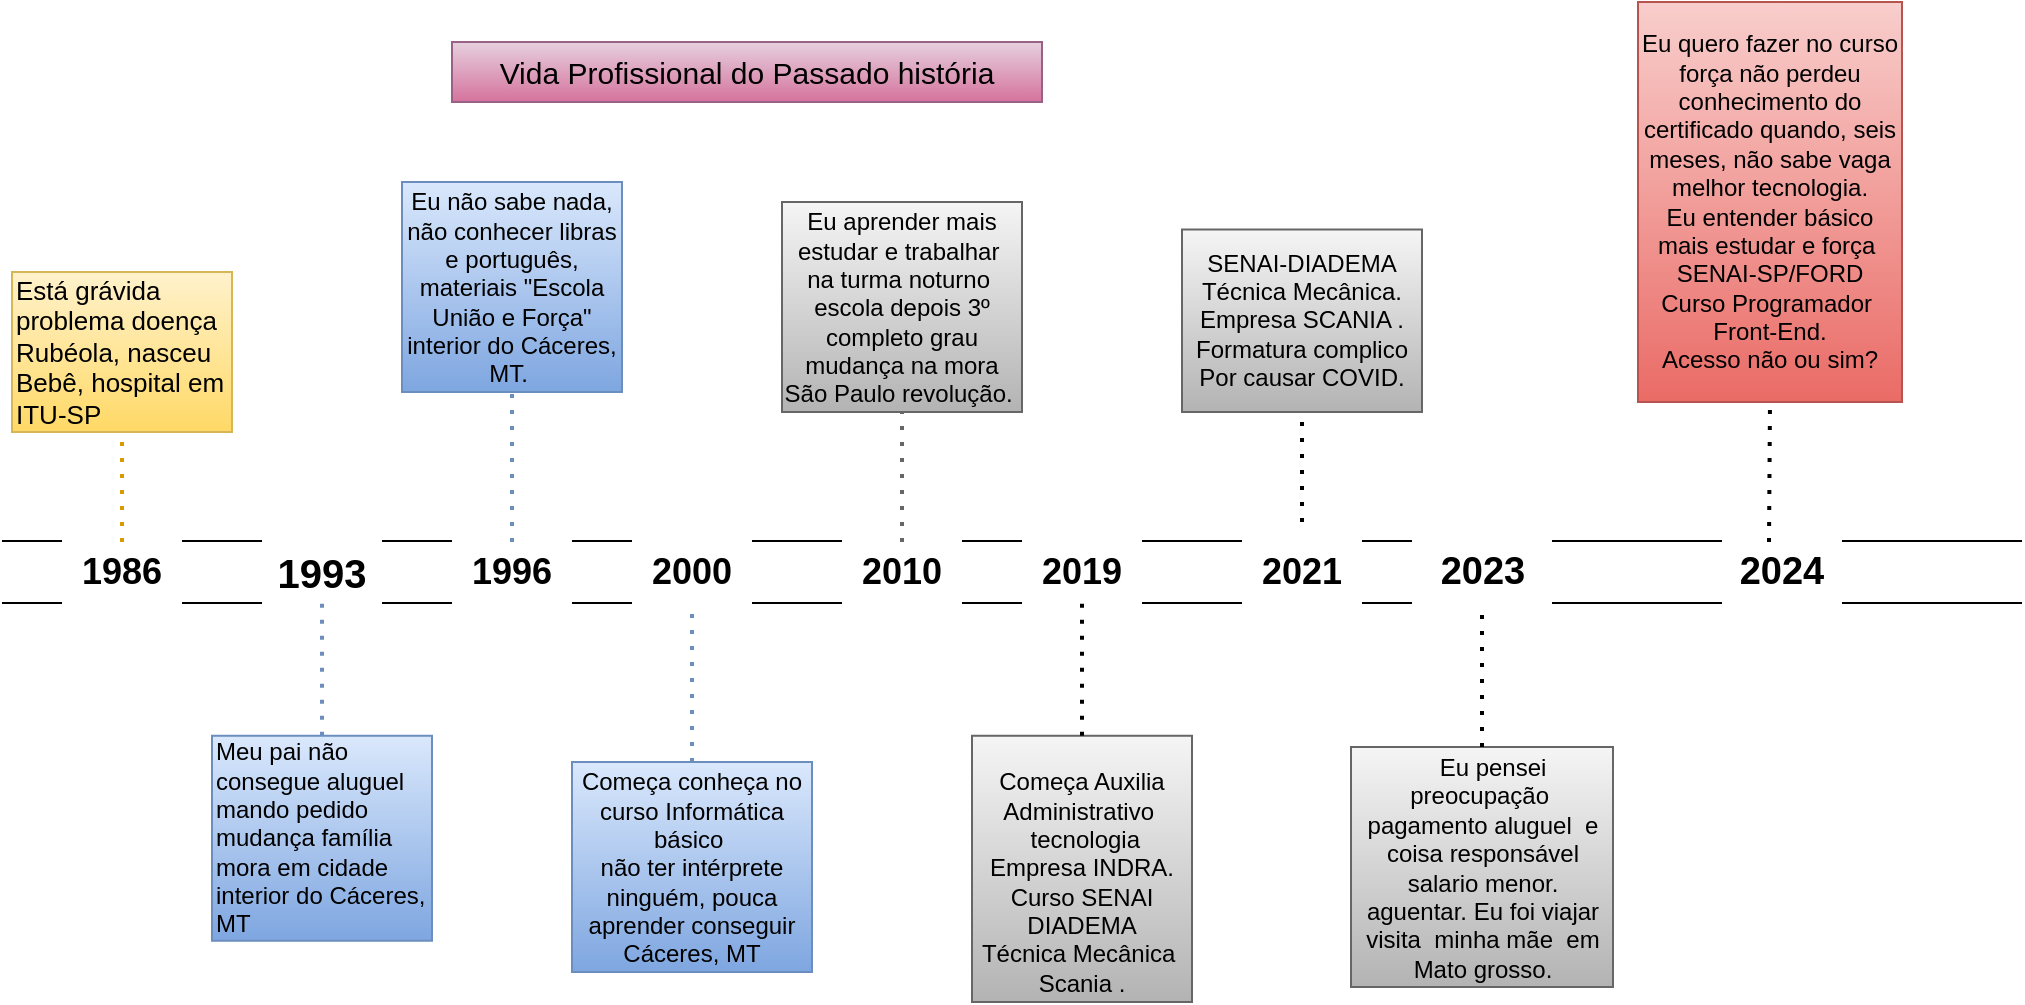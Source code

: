 <mxfile version="24.0.2" type="github">
  <diagram name="Página-1" id="0bmYL0jAxuK6_Wu-7RMs">
    <mxGraphModel dx="928" dy="629" grid="1" gridSize="10" guides="1" tooltips="1" connect="1" arrows="1" fold="1" page="1" pageScale="1" pageWidth="827" pageHeight="1169" math="0" shadow="0">
      <root>
        <mxCell id="0" />
        <mxCell id="1" parent="0" />
        <mxCell id="NvNLslQ3G4zhTok9_TeT-10" value="&lt;div style=&quot;&quot;&gt;&lt;span style=&quot;background-color: initial; font-size: 13px;&quot;&gt;Está grávida problema doença Rubéola, nasceu Bebê, hospital em ITU-SP&amp;nbsp;&lt;/span&gt;&lt;/div&gt;" style="whiteSpace=wrap;html=1;align=left;labelBackgroundColor=none;rounded=0;fillColor=#fff2cc;strokeColor=#d6b656;gradientColor=#ffd966;" parent="1" vertex="1">
          <mxGeometry x="15" y="165" width="110" height="80" as="geometry" />
        </mxCell>
        <mxCell id="NvNLslQ3G4zhTok9_TeT-27" value="&lt;div style=&quot;&quot;&gt;&lt;span style=&quot;background-color: initial;&quot;&gt;Meu pai não consegue aluguel mando pedido mudança família mora em cidade interior do Cáceres, MT&amp;nbsp;&lt;/span&gt;&lt;/div&gt;" style="whiteSpace=wrap;html=1;align=left;labelBackgroundColor=none;rounded=0;fillColor=#dae8fc;gradientColor=#7ea6e0;strokeColor=#6c8ebf;" parent="1" vertex="1">
          <mxGeometry x="115" y="396.88" width="110" height="102.5" as="geometry" />
        </mxCell>
        <mxCell id="NvNLslQ3G4zhTok9_TeT-33" value="Eu não sabe nada,&lt;div&gt;não conhecer libras e português, materiais &quot;Escola União e Força&quot; interior do Cáceres, MT.&amp;nbsp;&lt;/div&gt;" style="whiteSpace=wrap;html=1;labelBackgroundColor=none;rounded=0;fillColor=#dae8fc;gradientColor=#7ea6e0;strokeColor=#6c8ebf;" parent="1" vertex="1">
          <mxGeometry x="210" y="120" width="110" height="105" as="geometry" />
        </mxCell>
        <mxCell id="NvNLslQ3G4zhTok9_TeT-39" value="Começa conheça no curso Informática básico&amp;nbsp;&lt;div&gt;não ter intérprete ninguém, pouca aprender conseguir&lt;/div&gt;&lt;div&gt;Cáceres, MT&lt;/div&gt;" style="whiteSpace=wrap;html=1;labelBackgroundColor=none;fillColor=#dae8fc;gradientColor=#7ea6e0;strokeColor=#6c8ebf;" parent="1" vertex="1">
          <mxGeometry x="295" y="410" width="120" height="105" as="geometry" />
        </mxCell>
        <mxCell id="NvNLslQ3G4zhTok9_TeT-46" value="Eu aprender mais estudar e trabalhar&amp;nbsp; na turma noturno&amp;nbsp; escola depois 3º completo grau mudança na mora São Paulo revolução.&amp;nbsp;" style="whiteSpace=wrap;html=1;labelBackgroundColor=none;fillColor=#f5f5f5;gradientColor=#b3b3b3;strokeColor=#666666;" parent="1" vertex="1">
          <mxGeometry x="400" y="130" width="120" height="105" as="geometry" />
        </mxCell>
        <mxCell id="NvNLslQ3G4zhTok9_TeT-51" value="SENAI-DIADEMA&lt;div&gt;Técnica Mecânica. Empresa SCANIA .&lt;/div&gt;&lt;div&gt;Formatura complico&lt;/div&gt;&lt;div&gt;Por causar COVID.&lt;/div&gt;" style="whiteSpace=wrap;html=1;labelBackgroundColor=none;fillColor=#f5f5f5;gradientColor=#b3b3b3;strokeColor=#666666;" parent="1" vertex="1">
          <mxGeometry x="600" y="143.75" width="120" height="91.25" as="geometry" />
        </mxCell>
        <mxCell id="NvNLslQ3G4zhTok9_TeT-55" value="Eu quero fazer no curso força não perdeu conhecimento do certificado quando, seis meses, não sabe vaga melhor tecnologia.&lt;div&gt;&lt;div&gt;&lt;span style=&quot;background-color: initial;&quot;&gt;Eu entender básico mais estudar e força&amp;nbsp; SENAI-SP/FORD&lt;/span&gt;&lt;br&gt;&lt;/div&gt;&lt;div&gt;Curso Programador&amp;nbsp; Front-End.&lt;/div&gt;&lt;/div&gt;&lt;div&gt;Acesso não ou sim?&lt;/div&gt;" style="whiteSpace=wrap;html=1;labelBackgroundColor=none;fillColor=#f8cecc;gradientColor=#ea6b66;strokeColor=#b85450;" parent="1" vertex="1">
          <mxGeometry x="828" y="30" width="132" height="200" as="geometry" />
        </mxCell>
        <mxCell id="d3aR_p8W2wmcyQYAqhEZ-9" value="" style="shape=link;html=1;rounded=0;width=31;" edge="1" parent="1" target="NvNLslQ3G4zhTok9_TeT-5">
          <mxGeometry width="100" relative="1" as="geometry">
            <mxPoint x="10" y="315" as="sourcePoint" />
            <mxPoint x="844" y="320" as="targetPoint" />
          </mxGeometry>
        </mxCell>
        <mxCell id="NvNLslQ3G4zhTok9_TeT-5" value="1986" style="text;html=1;align=center;verticalAlign=middle;whiteSpace=wrap;rounded=0;fontStyle=1;fontSize=18;labelBackgroundColor=none;" parent="1" vertex="1">
          <mxGeometry x="40" y="300" width="60" height="30" as="geometry" />
        </mxCell>
        <mxCell id="d3aR_p8W2wmcyQYAqhEZ-10" value="" style="endArrow=none;dashed=1;html=1;dashPattern=1 3;strokeWidth=2;rounded=0;entryX=0.5;entryY=1;entryDx=0;entryDy=0;exitX=0.5;exitY=0;exitDx=0;exitDy=0;fillColor=#ffcd28;gradientColor=#ffa500;strokeColor=#d79b00;" edge="1" parent="1" source="NvNLslQ3G4zhTok9_TeT-5" target="NvNLslQ3G4zhTok9_TeT-10">
          <mxGeometry width="50" height="50" relative="1" as="geometry">
            <mxPoint x="330" y="330" as="sourcePoint" />
            <mxPoint x="380" y="280" as="targetPoint" />
          </mxGeometry>
        </mxCell>
        <mxCell id="d3aR_p8W2wmcyQYAqhEZ-11" value="" style="shape=link;html=1;rounded=0;width=31;" edge="1" parent="1" source="NvNLslQ3G4zhTok9_TeT-5" target="NvNLslQ3G4zhTok9_TeT-20">
          <mxGeometry width="100" relative="1" as="geometry">
            <mxPoint x="125" y="325" as="sourcePoint" />
            <mxPoint x="844" y="320" as="targetPoint" />
          </mxGeometry>
        </mxCell>
        <mxCell id="NvNLslQ3G4zhTok9_TeT-20" value="1993" style="text;html=1;align=center;verticalAlign=middle;whiteSpace=wrap;rounded=0;fontStyle=1;fontSize=20;labelBackgroundColor=none;" parent="1" vertex="1">
          <mxGeometry x="140" y="300" width="60" height="30" as="geometry" />
        </mxCell>
        <mxCell id="d3aR_p8W2wmcyQYAqhEZ-12" value="" style="endArrow=none;dashed=1;html=1;dashPattern=1 3;strokeWidth=2;rounded=0;exitX=0.5;exitY=0;exitDx=0;exitDy=0;entryX=0.5;entryY=1;entryDx=0;entryDy=0;fillColor=#dae8fc;strokeColor=#6c8ebf;gradientColor=#7ea6e0;" edge="1" parent="1" source="NvNLslQ3G4zhTok9_TeT-27" target="NvNLslQ3G4zhTok9_TeT-20">
          <mxGeometry width="50" height="50" relative="1" as="geometry">
            <mxPoint x="330" y="330" as="sourcePoint" />
            <mxPoint x="380" y="280" as="targetPoint" />
          </mxGeometry>
        </mxCell>
        <mxCell id="d3aR_p8W2wmcyQYAqhEZ-13" value="" style="shape=link;html=1;rounded=0;width=31;" edge="1" parent="1" source="NvNLslQ3G4zhTok9_TeT-20" target="NvNLslQ3G4zhTok9_TeT-35">
          <mxGeometry width="100" relative="1" as="geometry">
            <mxPoint x="220" y="315" as="sourcePoint" />
            <mxPoint x="844" y="320" as="targetPoint" />
          </mxGeometry>
        </mxCell>
        <mxCell id="NvNLslQ3G4zhTok9_TeT-35" value="&lt;b&gt;&lt;font style=&quot;font-size: 18px;&quot;&gt;1996&lt;/font&gt;&lt;/b&gt;" style="text;html=1;align=center;verticalAlign=middle;whiteSpace=wrap;rounded=0;labelBackgroundColor=none;" parent="1" vertex="1">
          <mxGeometry x="235" y="300" width="60" height="30" as="geometry" />
        </mxCell>
        <mxCell id="d3aR_p8W2wmcyQYAqhEZ-14" value="" style="endArrow=none;dashed=1;html=1;dashPattern=1 3;strokeWidth=2;rounded=0;entryX=0.5;entryY=1;entryDx=0;entryDy=0;fillColor=#dae8fc;gradientColor=#7ea6e0;strokeColor=#6c8ebf;exitX=0.5;exitY=0;exitDx=0;exitDy=0;" edge="1" parent="1" source="NvNLslQ3G4zhTok9_TeT-35" target="NvNLslQ3G4zhTok9_TeT-33">
          <mxGeometry width="50" height="50" relative="1" as="geometry">
            <mxPoint x="290" y="300" as="sourcePoint" />
            <mxPoint x="340" y="250" as="targetPoint" />
          </mxGeometry>
        </mxCell>
        <mxCell id="d3aR_p8W2wmcyQYAqhEZ-16" value="" style="shape=link;html=1;rounded=0;width=31;" edge="1" parent="1" source="NvNLslQ3G4zhTok9_TeT-35" target="NvNLslQ3G4zhTok9_TeT-37">
          <mxGeometry width="100" relative="1" as="geometry">
            <mxPoint x="320" y="315" as="sourcePoint" />
            <mxPoint x="844" y="320" as="targetPoint" />
          </mxGeometry>
        </mxCell>
        <mxCell id="NvNLslQ3G4zhTok9_TeT-37" value="&lt;b&gt;&lt;font style=&quot;font-size: 18px;&quot;&gt;2000&lt;/font&gt;&lt;/b&gt;" style="text;html=1;align=center;verticalAlign=middle;whiteSpace=wrap;rounded=0;labelBackgroundColor=none;" parent="1" vertex="1">
          <mxGeometry x="325" y="300" width="60" height="30" as="geometry" />
        </mxCell>
        <mxCell id="d3aR_p8W2wmcyQYAqhEZ-17" value="" style="endArrow=none;dashed=1;html=1;dashPattern=1 3;strokeWidth=2;rounded=0;entryX=0.5;entryY=1;entryDx=0;entryDy=0;fillColor=#dae8fc;gradientColor=#7ea6e0;strokeColor=#6c8ebf;exitX=0.5;exitY=0;exitDx=0;exitDy=0;" edge="1" parent="1" source="NvNLslQ3G4zhTok9_TeT-39" target="NvNLslQ3G4zhTok9_TeT-37">
          <mxGeometry width="50" height="50" relative="1" as="geometry">
            <mxPoint x="390" y="400" as="sourcePoint" />
            <mxPoint x="395" y="330" as="targetPoint" />
          </mxGeometry>
        </mxCell>
        <mxCell id="d3aR_p8W2wmcyQYAqhEZ-19" value="" style="shape=link;html=1;rounded=0;width=31;" edge="1" parent="1" source="NvNLslQ3G4zhTok9_TeT-37" target="NvNLslQ3G4zhTok9_TeT-45">
          <mxGeometry width="100" relative="1" as="geometry">
            <mxPoint x="420" y="315" as="sourcePoint" />
            <mxPoint x="844" y="320" as="targetPoint" />
          </mxGeometry>
        </mxCell>
        <mxCell id="NvNLslQ3G4zhTok9_TeT-45" value="&lt;b&gt;&lt;font style=&quot;font-size: 18px;&quot;&gt;2010&lt;/font&gt;&lt;/b&gt;" style="text;html=1;align=center;verticalAlign=middle;whiteSpace=wrap;rounded=0;labelBackgroundColor=none;" parent="1" vertex="1">
          <mxGeometry x="430" y="300" width="60" height="30" as="geometry" />
        </mxCell>
        <mxCell id="d3aR_p8W2wmcyQYAqhEZ-20" value="" style="endArrow=none;dashed=1;html=1;dashPattern=1 3;strokeWidth=2;rounded=0;exitX=0.5;exitY=0;exitDx=0;exitDy=0;entryX=0.5;entryY=1;entryDx=0;entryDy=0;fillColor=#f5f5f5;gradientColor=#b3b3b3;strokeColor=#666666;" edge="1" parent="1" source="NvNLslQ3G4zhTok9_TeT-45" target="NvNLslQ3G4zhTok9_TeT-46">
          <mxGeometry width="50" height="50" relative="1" as="geometry">
            <mxPoint x="450" y="285" as="sourcePoint" />
            <mxPoint x="500" y="235" as="targetPoint" />
          </mxGeometry>
        </mxCell>
        <mxCell id="d3aR_p8W2wmcyQYAqhEZ-22" value="" style="shape=link;html=1;rounded=0;width=31;" edge="1" parent="1" source="d3aR_p8W2wmcyQYAqhEZ-28" target="NvNLslQ3G4zhTok9_TeT-50">
          <mxGeometry width="100" relative="1" as="geometry">
            <mxPoint x="520" y="315" as="sourcePoint" />
            <mxPoint x="844" y="320" as="targetPoint" />
          </mxGeometry>
        </mxCell>
        <mxCell id="NvNLslQ3G4zhTok9_TeT-50" value="&lt;b&gt;&lt;font style=&quot;font-size: 18px;&quot;&gt;2021&lt;/font&gt;&lt;/b&gt;" style="text;html=1;align=center;verticalAlign=middle;whiteSpace=wrap;rounded=0;labelBackgroundColor=none;" parent="1" vertex="1">
          <mxGeometry x="630" y="300" width="60" height="30" as="geometry" />
        </mxCell>
        <mxCell id="d3aR_p8W2wmcyQYAqhEZ-24" style="edgeStyle=orthogonalEdgeStyle;rounded=0;orthogonalLoop=1;jettySize=auto;html=1;exitX=0.5;exitY=1;exitDx=0;exitDy=0;" edge="1" parent="1">
          <mxGeometry relative="1" as="geometry">
            <mxPoint x="893.5" y="330" as="sourcePoint" />
            <mxPoint x="893.5" y="330" as="targetPoint" />
          </mxGeometry>
        </mxCell>
        <mxCell id="d3aR_p8W2wmcyQYAqhEZ-26" value="" style="endArrow=none;dashed=1;html=1;dashPattern=1 3;strokeWidth=2;rounded=0;entryX=0.5;entryY=1;entryDx=0;entryDy=0;exitX=0.5;exitY=0;exitDx=0;exitDy=0;" edge="1" parent="1" target="NvNLslQ3G4zhTok9_TeT-55">
          <mxGeometry width="50" height="50" relative="1" as="geometry">
            <mxPoint x="893.5" y="300" as="sourcePoint" />
            <mxPoint x="750" y="250" as="targetPoint" />
          </mxGeometry>
        </mxCell>
        <mxCell id="d3aR_p8W2wmcyQYAqhEZ-27" value="&lt;font style=&quot;font-size: 15px;&quot;&gt;Vida Profissional do Passado história&lt;/font&gt;" style="text;html=1;align=center;verticalAlign=middle;whiteSpace=wrap;rounded=0;fillColor=#e6d0de;gradientColor=#d5739d;strokeColor=#996185;" vertex="1" parent="1">
          <mxGeometry x="235" y="50" width="295" height="30" as="geometry" />
        </mxCell>
        <mxCell id="d3aR_p8W2wmcyQYAqhEZ-29" value="&lt;div style=&quot;&quot;&gt;&lt;span style=&quot;background-color: initial;&quot;&gt;&amp;nbsp; &amp;nbsp;Eu pensei preocupação&amp;nbsp; pagamento aluguel&amp;nbsp; e coisa&amp;nbsp;&lt;/span&gt;&lt;span style=&quot;background-color: initial;&quot;&gt;responsável salario menor. aguentar.&amp;nbsp;&lt;/span&gt;&lt;span style=&quot;background-color: initial;&quot;&gt;Eu foi viajar visita&amp;nbsp; minha mãe&amp;nbsp; em Mato grosso.&lt;/span&gt;&lt;/div&gt;" style="text;html=1;align=center;verticalAlign=middle;whiteSpace=wrap;rounded=0;fillColor=#f5f5f5;gradientColor=#b3b3b3;strokeColor=#666666;" vertex="1" parent="1">
          <mxGeometry x="684.5" y="402.5" width="131" height="120" as="geometry" />
        </mxCell>
        <mxCell id="d3aR_p8W2wmcyQYAqhEZ-31" value="&lt;br&gt;&lt;span style=&quot;color: rgb(0, 0, 0); font-family: Helvetica; font-size: 12px; font-style: normal; font-variant-ligatures: normal; font-variant-caps: normal; font-weight: 400; letter-spacing: normal; orphans: 2; text-align: center; text-indent: 0px; text-transform: none; widows: 2; word-spacing: 0px; -webkit-text-stroke-width: 0px; white-space: normal; text-decoration-thickness: initial; text-decoration-style: initial; text-decoration-color: initial; float: none; display: inline !important;&quot;&gt;Começa Auxilia Administrativo&amp;nbsp; &amp;nbsp;tecnologia Empresa INDRA.&lt;/span&gt;&lt;div&gt;&lt;span style=&quot;color: rgb(0, 0, 0); font-family: Helvetica; font-size: 12px; font-style: normal; font-variant-ligatures: normal; font-variant-caps: normal; font-weight: 400; letter-spacing: normal; orphans: 2; text-align: center; text-indent: 0px; text-transform: none; widows: 2; word-spacing: 0px; -webkit-text-stroke-width: 0px; white-space: normal; text-decoration-thickness: initial; text-decoration-style: initial; text-decoration-color: initial; float: none; display: inline !important;&quot;&gt;Curso SENAI DIADEMA&lt;/span&gt;&lt;/div&gt;&lt;div&gt;&lt;span style=&quot;color: rgb(0, 0, 0); font-family: Helvetica; font-size: 12px; font-style: normal; font-variant-ligatures: normal; font-variant-caps: normal; font-weight: 400; letter-spacing: normal; orphans: 2; text-align: center; text-indent: 0px; text-transform: none; widows: 2; word-spacing: 0px; -webkit-text-stroke-width: 0px; white-space: normal; text-decoration-thickness: initial; text-decoration-style: initial; text-decoration-color: initial; float: none; display: inline !important;&quot;&gt;Técnica Mecânica&amp;nbsp;&lt;/span&gt;&lt;div&gt;Scania .&lt;/div&gt;&lt;/div&gt;" style="text;html=1;align=center;verticalAlign=middle;whiteSpace=wrap;rounded=0;fillColor=#f5f5f5;gradientColor=#b3b3b3;strokeColor=#666666;" vertex="1" parent="1">
          <mxGeometry x="495" y="396.88" width="110" height="133.12" as="geometry" />
        </mxCell>
        <mxCell id="d3aR_p8W2wmcyQYAqhEZ-32" value="" style="endArrow=none;dashed=1;html=1;dashPattern=1 3;strokeWidth=2;rounded=0;exitX=0.5;exitY=0;exitDx=0;exitDy=0;" edge="1" parent="1" source="d3aR_p8W2wmcyQYAqhEZ-31">
          <mxGeometry width="50" height="50" relative="1" as="geometry">
            <mxPoint x="500" y="380" as="sourcePoint" />
            <mxPoint x="550" y="330" as="targetPoint" />
          </mxGeometry>
        </mxCell>
        <mxCell id="d3aR_p8W2wmcyQYAqhEZ-33" value="" style="shape=link;html=1;rounded=0;width=31;" edge="1" parent="1" source="NvNLslQ3G4zhTok9_TeT-45" target="d3aR_p8W2wmcyQYAqhEZ-28">
          <mxGeometry width="100" relative="1" as="geometry">
            <mxPoint x="490" y="315" as="sourcePoint" />
            <mxPoint x="650" y="315" as="targetPoint" />
          </mxGeometry>
        </mxCell>
        <mxCell id="d3aR_p8W2wmcyQYAqhEZ-28" value="&lt;font size=&quot;1&quot; style=&quot;&quot;&gt;&lt;b style=&quot;font-size: 18px;&quot;&gt;2019&lt;/b&gt;&lt;/font&gt;" style="text;html=1;align=center;verticalAlign=middle;whiteSpace=wrap;rounded=0;" vertex="1" parent="1">
          <mxGeometry x="520" y="300" width="60" height="30" as="geometry" />
        </mxCell>
        <mxCell id="d3aR_p8W2wmcyQYAqhEZ-34" value="" style="endArrow=none;dashed=1;html=1;dashPattern=1 3;strokeWidth=2;rounded=0;entryX=0.5;entryY=1;entryDx=0;entryDy=0;" edge="1" parent="1" target="NvNLslQ3G4zhTok9_TeT-51">
          <mxGeometry width="50" height="50" relative="1" as="geometry">
            <mxPoint x="660" y="290" as="sourcePoint" />
            <mxPoint x="685" y="235" as="targetPoint" />
          </mxGeometry>
        </mxCell>
        <mxCell id="d3aR_p8W2wmcyQYAqhEZ-36" value="" style="shape=link;html=1;rounded=0;width=31;" edge="1" parent="1" source="d3aR_p8W2wmcyQYAqhEZ-96">
          <mxGeometry width="100" relative="1" as="geometry">
            <mxPoint x="690" y="315" as="sourcePoint" />
            <mxPoint x="1020" y="315" as="targetPoint" />
          </mxGeometry>
        </mxCell>
        <mxCell id="d3aR_p8W2wmcyQYAqhEZ-37" value="" style="endArrow=none;dashed=1;html=1;dashPattern=1 3;strokeWidth=2;rounded=0;entryX=0.5;entryY=1;entryDx=0;entryDy=0;exitX=0.5;exitY=0;exitDx=0;exitDy=0;" edge="1" parent="1" source="d3aR_p8W2wmcyQYAqhEZ-29">
          <mxGeometry width="50" height="50" relative="1" as="geometry">
            <mxPoint x="750" y="400" as="sourcePoint" />
            <mxPoint x="750" y="335" as="targetPoint" />
          </mxGeometry>
        </mxCell>
        <mxCell id="d3aR_p8W2wmcyQYAqhEZ-83" value="" style="shape=link;html=1;rounded=0;width=31;" edge="1" parent="1" source="NvNLslQ3G4zhTok9_TeT-50" target="d3aR_p8W2wmcyQYAqhEZ-82">
          <mxGeometry width="100" relative="1" as="geometry">
            <mxPoint x="690" y="315" as="sourcePoint" />
            <mxPoint x="1000" y="315" as="targetPoint" />
          </mxGeometry>
        </mxCell>
        <mxCell id="d3aR_p8W2wmcyQYAqhEZ-82" value="&lt;b&gt;&lt;font style=&quot;font-size: 19px;&quot;&gt;2023&lt;/font&gt;&lt;/b&gt;" style="text;html=1;align=center;verticalAlign=middle;resizable=0;points=[];autosize=1;strokeColor=none;fillColor=none;" vertex="1" parent="1">
          <mxGeometry x="715" y="295" width="70" height="40" as="geometry" />
        </mxCell>
        <mxCell id="d3aR_p8W2wmcyQYAqhEZ-97" value="" style="shape=link;html=1;rounded=0;width=31;" edge="1" parent="1" source="d3aR_p8W2wmcyQYAqhEZ-82" target="d3aR_p8W2wmcyQYAqhEZ-96">
          <mxGeometry width="100" relative="1" as="geometry">
            <mxPoint x="785" y="315" as="sourcePoint" />
            <mxPoint x="1000" y="315" as="targetPoint" />
          </mxGeometry>
        </mxCell>
        <mxCell id="d3aR_p8W2wmcyQYAqhEZ-96" value="&lt;b&gt;&lt;font style=&quot;font-size: 19px;&quot;&gt;2024&lt;/font&gt;&lt;/b&gt;" style="text;html=1;align=center;verticalAlign=middle;whiteSpace=wrap;rounded=0;fontFamily=Helvetica;fontSize=11;fontColor=default;labelBackgroundColor=default;" vertex="1" parent="1">
          <mxGeometry x="870" y="300" width="60" height="30" as="geometry" />
        </mxCell>
      </root>
    </mxGraphModel>
  </diagram>
</mxfile>
